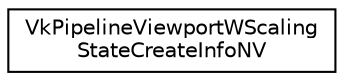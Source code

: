 digraph "Graphical Class Hierarchy"
{
 // LATEX_PDF_SIZE
  edge [fontname="Helvetica",fontsize="10",labelfontname="Helvetica",labelfontsize="10"];
  node [fontname="Helvetica",fontsize="10",shape=record];
  rankdir="LR";
  Node0 [label="VkPipelineViewportWScaling\lStateCreateInfoNV",height=0.2,width=0.4,color="black", fillcolor="white", style="filled",URL="$da/df0/structVkPipelineViewportWScalingStateCreateInfoNV.html",tooltip=" "];
}
